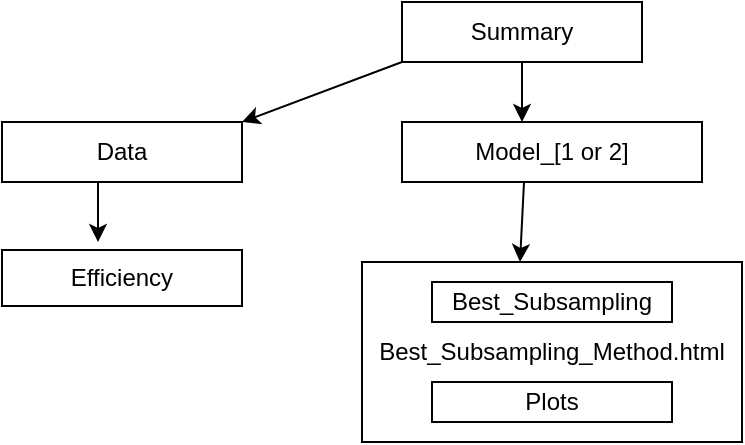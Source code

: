 <mxfile version="21.0.2" type="device"><diagram id="rdM1cI7DN0PPQbryVy3j" name="Page-1"><mxGraphModel dx="1434" dy="696" grid="1" gridSize="10" guides="1" tooltips="1" connect="1" arrows="1" fold="1" page="1" pageScale="1" pageWidth="1169" pageHeight="827" math="0" shadow="0"><root><mxCell id="0"/><mxCell id="1" parent="0"/><mxCell id="NOf0gtAweSubrdeEv3o3-3" value="Best_Subsampling_Method.html" style="rounded=0;whiteSpace=wrap;html=1;" parent="1" vertex="1"><mxGeometry x="200" y="150" width="190" height="90" as="geometry"/></mxCell><mxCell id="NOf0gtAweSubrdeEv3o3-4" value="Summary" style="rounded=0;whiteSpace=wrap;html=1;" parent="1" vertex="1"><mxGeometry x="220" y="20" width="120" height="30" as="geometry"/></mxCell><mxCell id="NOf0gtAweSubrdeEv3o3-6" value="Model_[1 or 2]" style="rounded=0;whiteSpace=wrap;html=1;" parent="1" vertex="1"><mxGeometry x="220" y="80" width="150" height="30" as="geometry"/></mxCell><mxCell id="NOf0gtAweSubrdeEv3o3-8" value="Best_Subsampling" style="rounded=0;whiteSpace=wrap;html=1;" parent="1" vertex="1"><mxGeometry x="235" y="160" width="120" height="20" as="geometry"/></mxCell><mxCell id="NOf0gtAweSubrdeEv3o3-31" value="Plots" style="rounded=0;whiteSpace=wrap;html=1;" parent="1" vertex="1"><mxGeometry x="235" y="210" width="120" height="20" as="geometry"/></mxCell><mxCell id="NOf0gtAweSubrdeEv3o3-43" value="Data" style="rounded=0;whiteSpace=wrap;html=1;" parent="1" vertex="1"><mxGeometry x="20" y="80" width="120" height="30" as="geometry"/></mxCell><mxCell id="NOf0gtAweSubrdeEv3o3-44" value="Efficiency" style="rounded=0;whiteSpace=wrap;html=1;" parent="1" vertex="1"><mxGeometry x="20" y="144" width="120" height="28" as="geometry"/></mxCell><mxCell id="NOf0gtAweSubrdeEv3o3-49" value="" style="endArrow=classic;html=1;" parent="1" edge="1"><mxGeometry width="50" height="50" relative="1" as="geometry"><mxPoint x="280" y="50" as="sourcePoint"/><mxPoint x="280" y="80" as="targetPoint"/></mxGeometry></mxCell><mxCell id="NOf0gtAweSubrdeEv3o3-50" value="" style="endArrow=classic;html=1;" parent="1" edge="1"><mxGeometry width="50" height="50" relative="1" as="geometry"><mxPoint x="281" y="110" as="sourcePoint"/><mxPoint x="279" y="150" as="targetPoint"/></mxGeometry></mxCell><mxCell id="NOf0gtAweSubrdeEv3o3-53" value="" style="endArrow=classic;html=1;" parent="1" edge="1"><mxGeometry width="50" height="50" relative="1" as="geometry"><mxPoint x="68" y="110" as="sourcePoint"/><mxPoint x="68" y="140" as="targetPoint"/></mxGeometry></mxCell><mxCell id="NOf0gtAweSubrdeEv3o3-54" value="" style="endArrow=classic;html=1;entryX=1;entryY=0;entryDx=0;entryDy=0;exitX=0;exitY=1;exitDx=0;exitDy=0;" parent="1" target="NOf0gtAweSubrdeEv3o3-43" edge="1"><mxGeometry width="50" height="50" relative="1" as="geometry"><mxPoint x="220" y="50" as="sourcePoint"/><mxPoint x="560" y="50" as="targetPoint"/></mxGeometry></mxCell></root></mxGraphModel></diagram></mxfile>